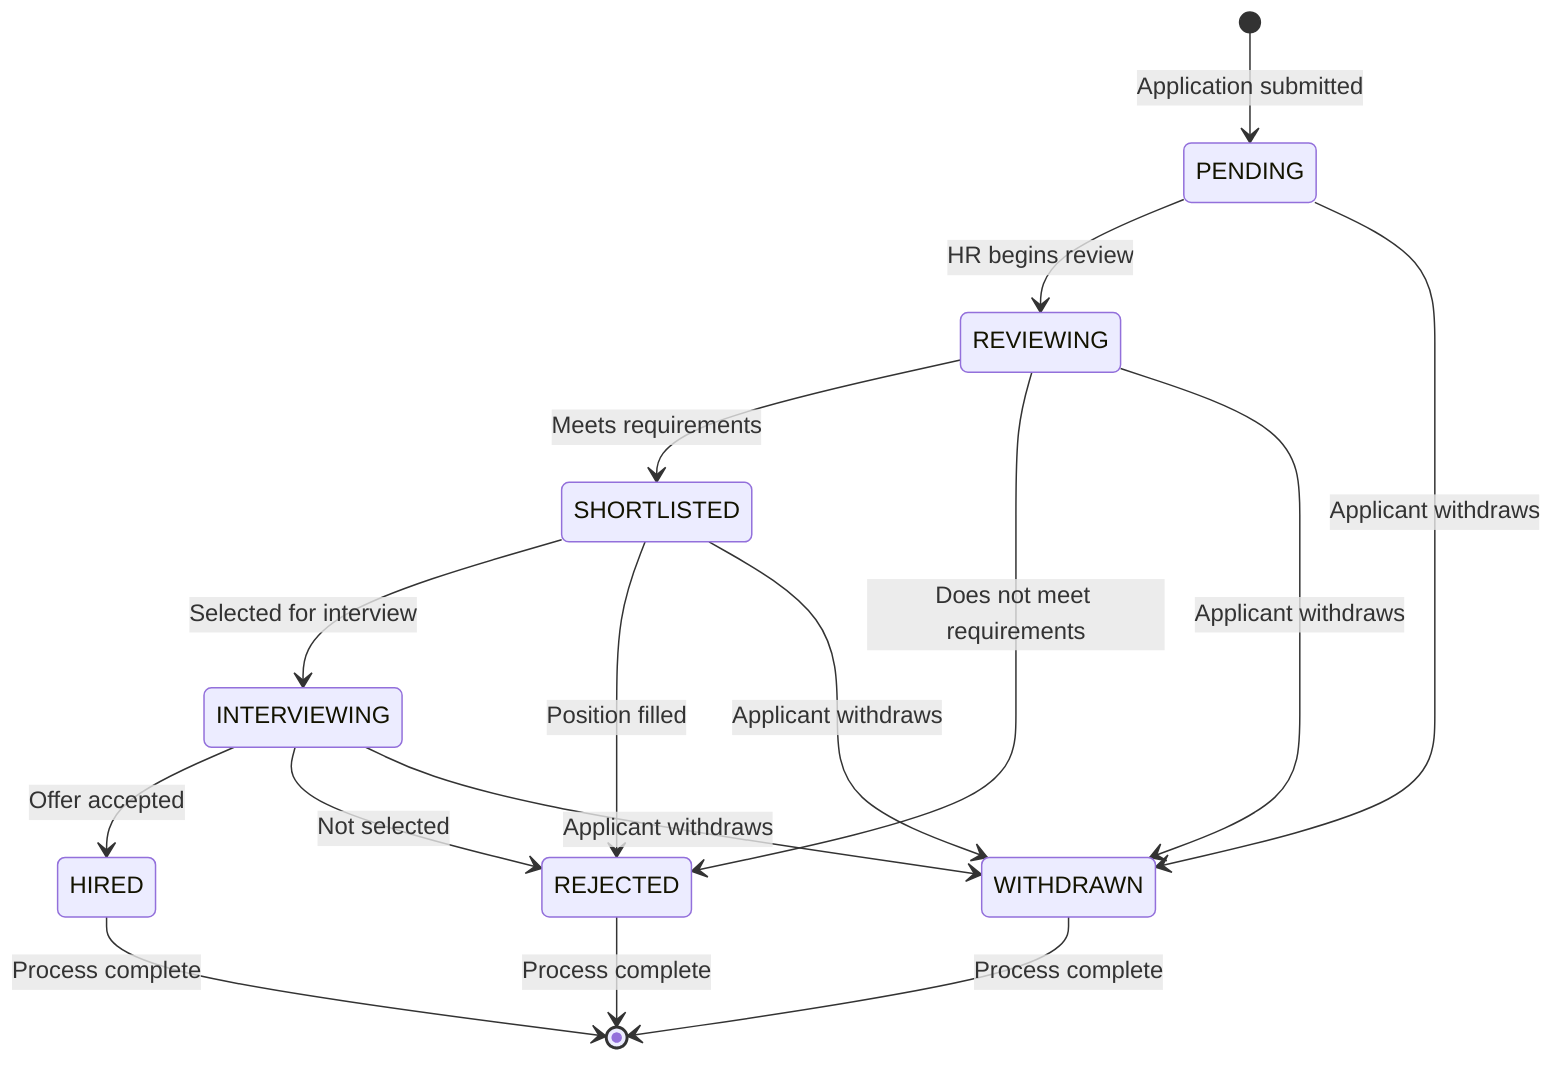 stateDiagram-v2
    [*] --> PENDING : Application submitted
    
    PENDING --> REVIEWING : HR begins review
    PENDING --> WITHDRAWN : Applicant withdraws
    
    REVIEWING --> SHORTLISTED : Meets requirements
    REVIEWING --> REJECTED : Does not meet requirements
    REVIEWING --> WITHDRAWN : Applicant withdraws
    
    SHORTLISTED --> INTERVIEWING : Selected for interview
    SHORTLISTED --> REJECTED : Position filled
    SHORTLISTED --> WITHDRAWN : Applicant withdraws
    
    INTERVIEWING --> HIRED : Offer accepted
    INTERVIEWING --> REJECTED : Not selected
    INTERVIEWING --> WITHDRAWN : Applicant withdraws
    
    HIRED --> [*] : Process complete
    REJECTED --> [*] : Process complete
    WITHDRAWN --> [*] : Process complete